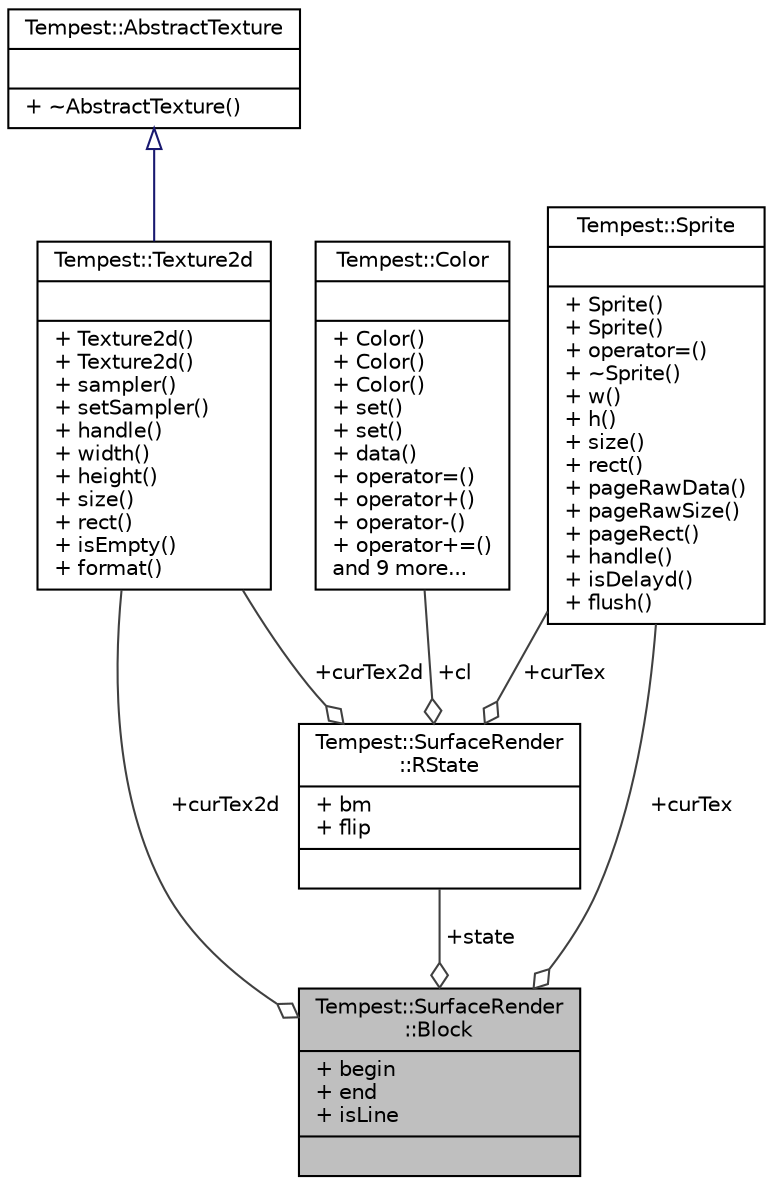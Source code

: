 digraph "Tempest::SurfaceRender::Block"
{
  edge [fontname="Helvetica",fontsize="10",labelfontname="Helvetica",labelfontsize="10"];
  node [fontname="Helvetica",fontsize="10",shape=record];
  Node1 [label="{Tempest::SurfaceRender\l::Block\n|+ begin\l+ end\l+ isLine\l|}",height=0.2,width=0.4,color="black", fillcolor="grey75", style="filled", fontcolor="black"];
  Node2 -> Node1 [color="grey25",fontsize="10",style="solid",label=" +state" ,arrowhead="odiamond",fontname="Helvetica"];
  Node2 [label="{Tempest::SurfaceRender\l::RState\n|+ bm\l+ flip\l|}",height=0.2,width=0.4,color="black", fillcolor="white", style="filled",URL="$struct_tempest_1_1_surface_render_1_1_r_state.html"];
  Node3 -> Node2 [color="grey25",fontsize="10",style="solid",label=" +cl" ,arrowhead="odiamond",fontname="Helvetica"];
  Node3 [label="{Tempest::Color\n||+ Color()\l+ Color()\l+ Color()\l+ set()\l+ set()\l+ data()\l+ operator=()\l+ operator+()\l+ operator-()\l+ operator+=()\land 9 more...\l}",height=0.2,width=0.4,color="black", fillcolor="white", style="filled",URL="$class_tempest_1_1_color.html",tooltip="Цвет, rgba, [0..1], одинарная точность. "];
  Node4 -> Node2 [color="grey25",fontsize="10",style="solid",label=" +curTex2d" ,arrowhead="odiamond",fontname="Helvetica"];
  Node4 [label="{Tempest::Texture2d\n||+ Texture2d()\l+ Texture2d()\l+ sampler()\l+ setSampler()\l+ handle()\l+ width()\l+ height()\l+ size()\l+ rect()\l+ isEmpty()\l+ format()\l}",height=0.2,width=0.4,color="black", fillcolor="white", style="filled",URL="$class_tempest_1_1_texture2d.html",tooltip="simple 2d texture class "];
  Node5 -> Node4 [dir="back",color="midnightblue",fontsize="10",style="solid",arrowtail="onormal",fontname="Helvetica"];
  Node5 [label="{Tempest::AbstractTexture\n||+ ~AbstractTexture()\l}",height=0.2,width=0.4,color="black", fillcolor="white", style="filled",URL="$class_tempest_1_1_abstract_texture.html",tooltip="Интерфейс класса текстуры. "];
  Node6 -> Node2 [color="grey25",fontsize="10",style="solid",label=" +curTex" ,arrowhead="odiamond",fontname="Helvetica"];
  Node6 [label="{Tempest::Sprite\n||+ Sprite()\l+ Sprite()\l+ operator=()\l+ ~Sprite()\l+ w()\l+ h()\l+ size()\l+ rect()\l+ pageRawData()\l+ pageRawSize()\l+ pageRect()\l+ handle()\l+ isDelayd()\l+ flush()\l}",height=0.2,width=0.4,color="black", fillcolor="white", style="filled",URL="$class_tempest_1_1_sprite.html"];
  Node4 -> Node1 [color="grey25",fontsize="10",style="solid",label=" +curTex2d" ,arrowhead="odiamond",fontname="Helvetica"];
  Node6 -> Node1 [color="grey25",fontsize="10",style="solid",label=" +curTex" ,arrowhead="odiamond",fontname="Helvetica"];
}

